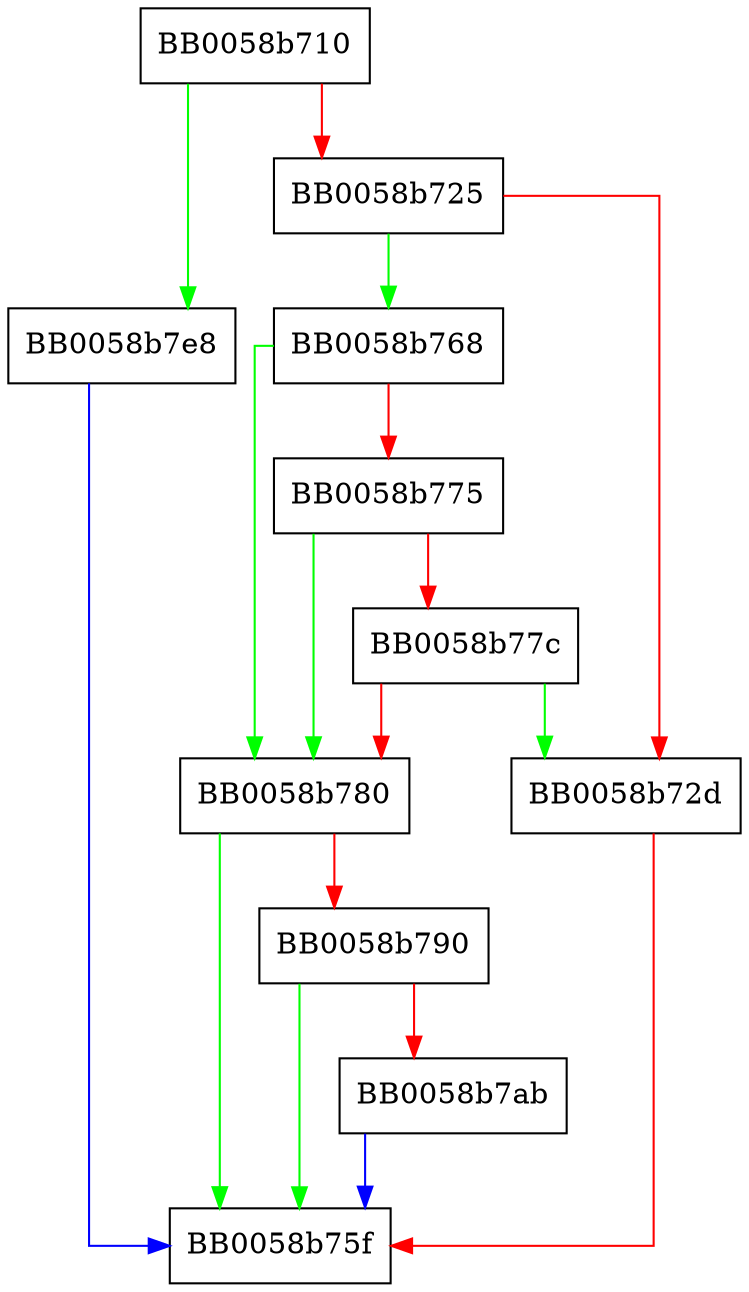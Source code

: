 digraph EC_POINT_set_affine_coordinates_GF2m {
  node [shape="box"];
  graph [splines=ortho];
  BB0058b710 -> BB0058b7e8 [color="green"];
  BB0058b710 -> BB0058b725 [color="red"];
  BB0058b725 -> BB0058b768 [color="green"];
  BB0058b725 -> BB0058b72d [color="red"];
  BB0058b72d -> BB0058b75f [color="red"];
  BB0058b768 -> BB0058b780 [color="green"];
  BB0058b768 -> BB0058b775 [color="red"];
  BB0058b775 -> BB0058b780 [color="green"];
  BB0058b775 -> BB0058b77c [color="red"];
  BB0058b77c -> BB0058b72d [color="green"];
  BB0058b77c -> BB0058b780 [color="red"];
  BB0058b780 -> BB0058b75f [color="green"];
  BB0058b780 -> BB0058b790 [color="red"];
  BB0058b790 -> BB0058b75f [color="green"];
  BB0058b790 -> BB0058b7ab [color="red"];
  BB0058b7ab -> BB0058b75f [color="blue"];
  BB0058b7e8 -> BB0058b75f [color="blue"];
}